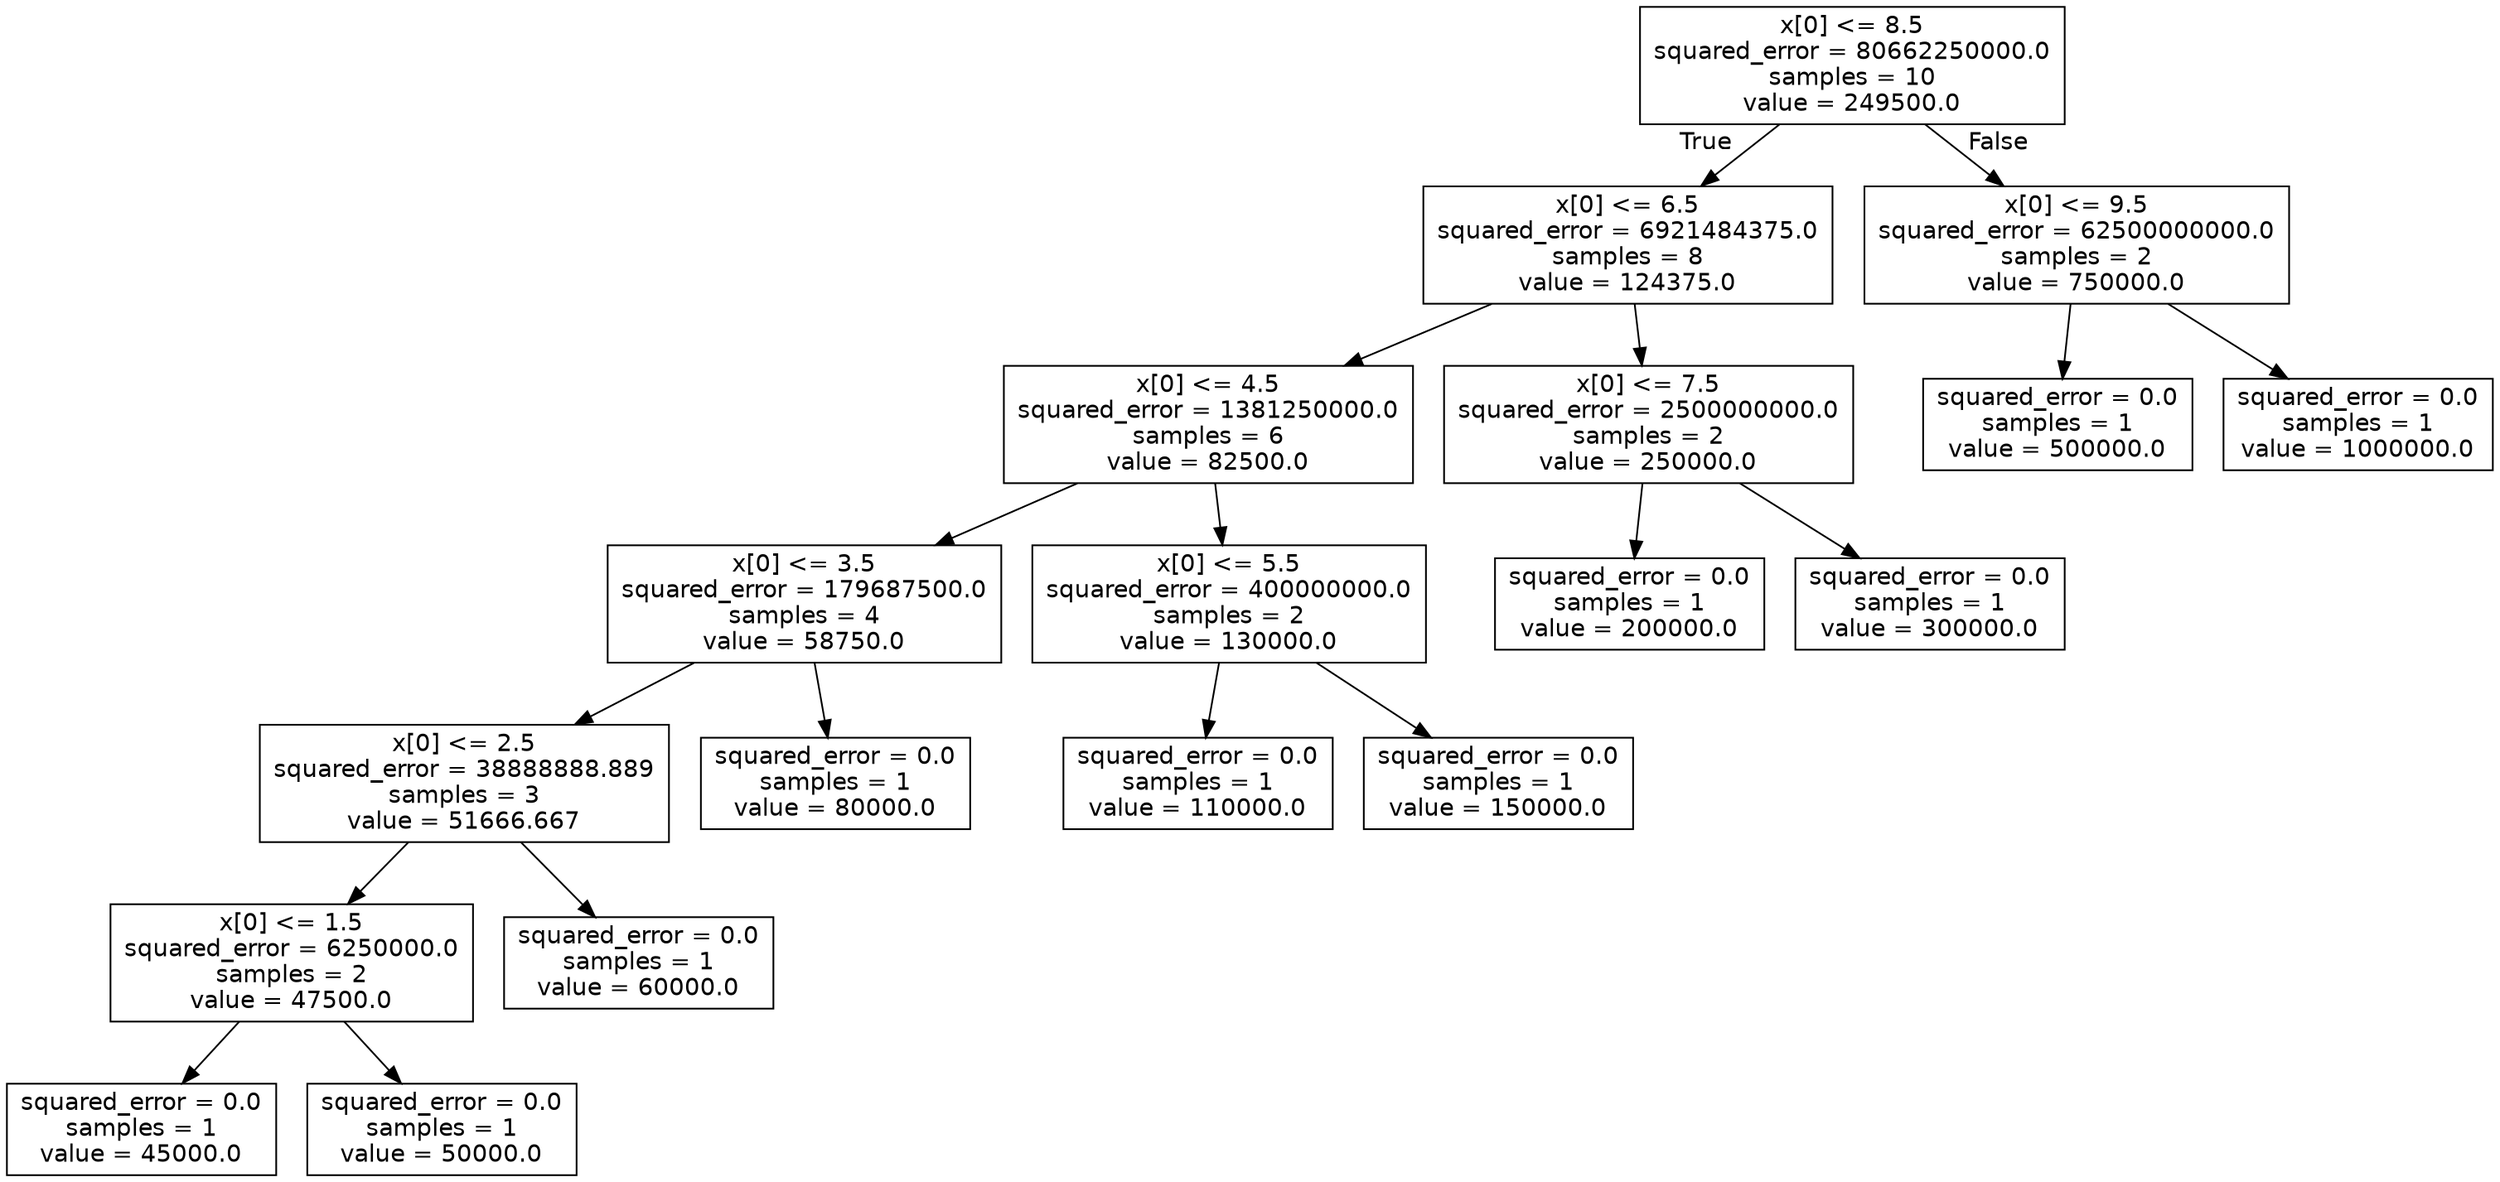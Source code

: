 digraph Tree {
node [shape=box, fontname="helvetica"] ;
edge [fontname="helvetica"] ;
0 [label="x[0] <= 8.5\nsquared_error = 80662250000.0\nsamples = 10\nvalue = 249500.0"] ;
1 [label="x[0] <= 6.5\nsquared_error = 6921484375.0\nsamples = 8\nvalue = 124375.0"] ;
0 -> 1 [labeldistance=2.5, labelangle=45, headlabel="True"] ;
2 [label="x[0] <= 4.5\nsquared_error = 1381250000.0\nsamples = 6\nvalue = 82500.0"] ;
1 -> 2 ;
3 [label="x[0] <= 3.5\nsquared_error = 179687500.0\nsamples = 4\nvalue = 58750.0"] ;
2 -> 3 ;
4 [label="x[0] <= 2.5\nsquared_error = 38888888.889\nsamples = 3\nvalue = 51666.667"] ;
3 -> 4 ;
5 [label="x[0] <= 1.5\nsquared_error = 6250000.0\nsamples = 2\nvalue = 47500.0"] ;
4 -> 5 ;
6 [label="squared_error = 0.0\nsamples = 1\nvalue = 45000.0"] ;
5 -> 6 ;
7 [label="squared_error = 0.0\nsamples = 1\nvalue = 50000.0"] ;
5 -> 7 ;
8 [label="squared_error = 0.0\nsamples = 1\nvalue = 60000.0"] ;
4 -> 8 ;
9 [label="squared_error = 0.0\nsamples = 1\nvalue = 80000.0"] ;
3 -> 9 ;
10 [label="x[0] <= 5.5\nsquared_error = 400000000.0\nsamples = 2\nvalue = 130000.0"] ;
2 -> 10 ;
11 [label="squared_error = 0.0\nsamples = 1\nvalue = 110000.0"] ;
10 -> 11 ;
12 [label="squared_error = 0.0\nsamples = 1\nvalue = 150000.0"] ;
10 -> 12 ;
13 [label="x[0] <= 7.5\nsquared_error = 2500000000.0\nsamples = 2\nvalue = 250000.0"] ;
1 -> 13 ;
14 [label="squared_error = 0.0\nsamples = 1\nvalue = 200000.0"] ;
13 -> 14 ;
15 [label="squared_error = 0.0\nsamples = 1\nvalue = 300000.0"] ;
13 -> 15 ;
16 [label="x[0] <= 9.5\nsquared_error = 62500000000.0\nsamples = 2\nvalue = 750000.0"] ;
0 -> 16 [labeldistance=2.5, labelangle=-45, headlabel="False"] ;
17 [label="squared_error = 0.0\nsamples = 1\nvalue = 500000.0"] ;
16 -> 17 ;
18 [label="squared_error = 0.0\nsamples = 1\nvalue = 1000000.0"] ;
16 -> 18 ;
}